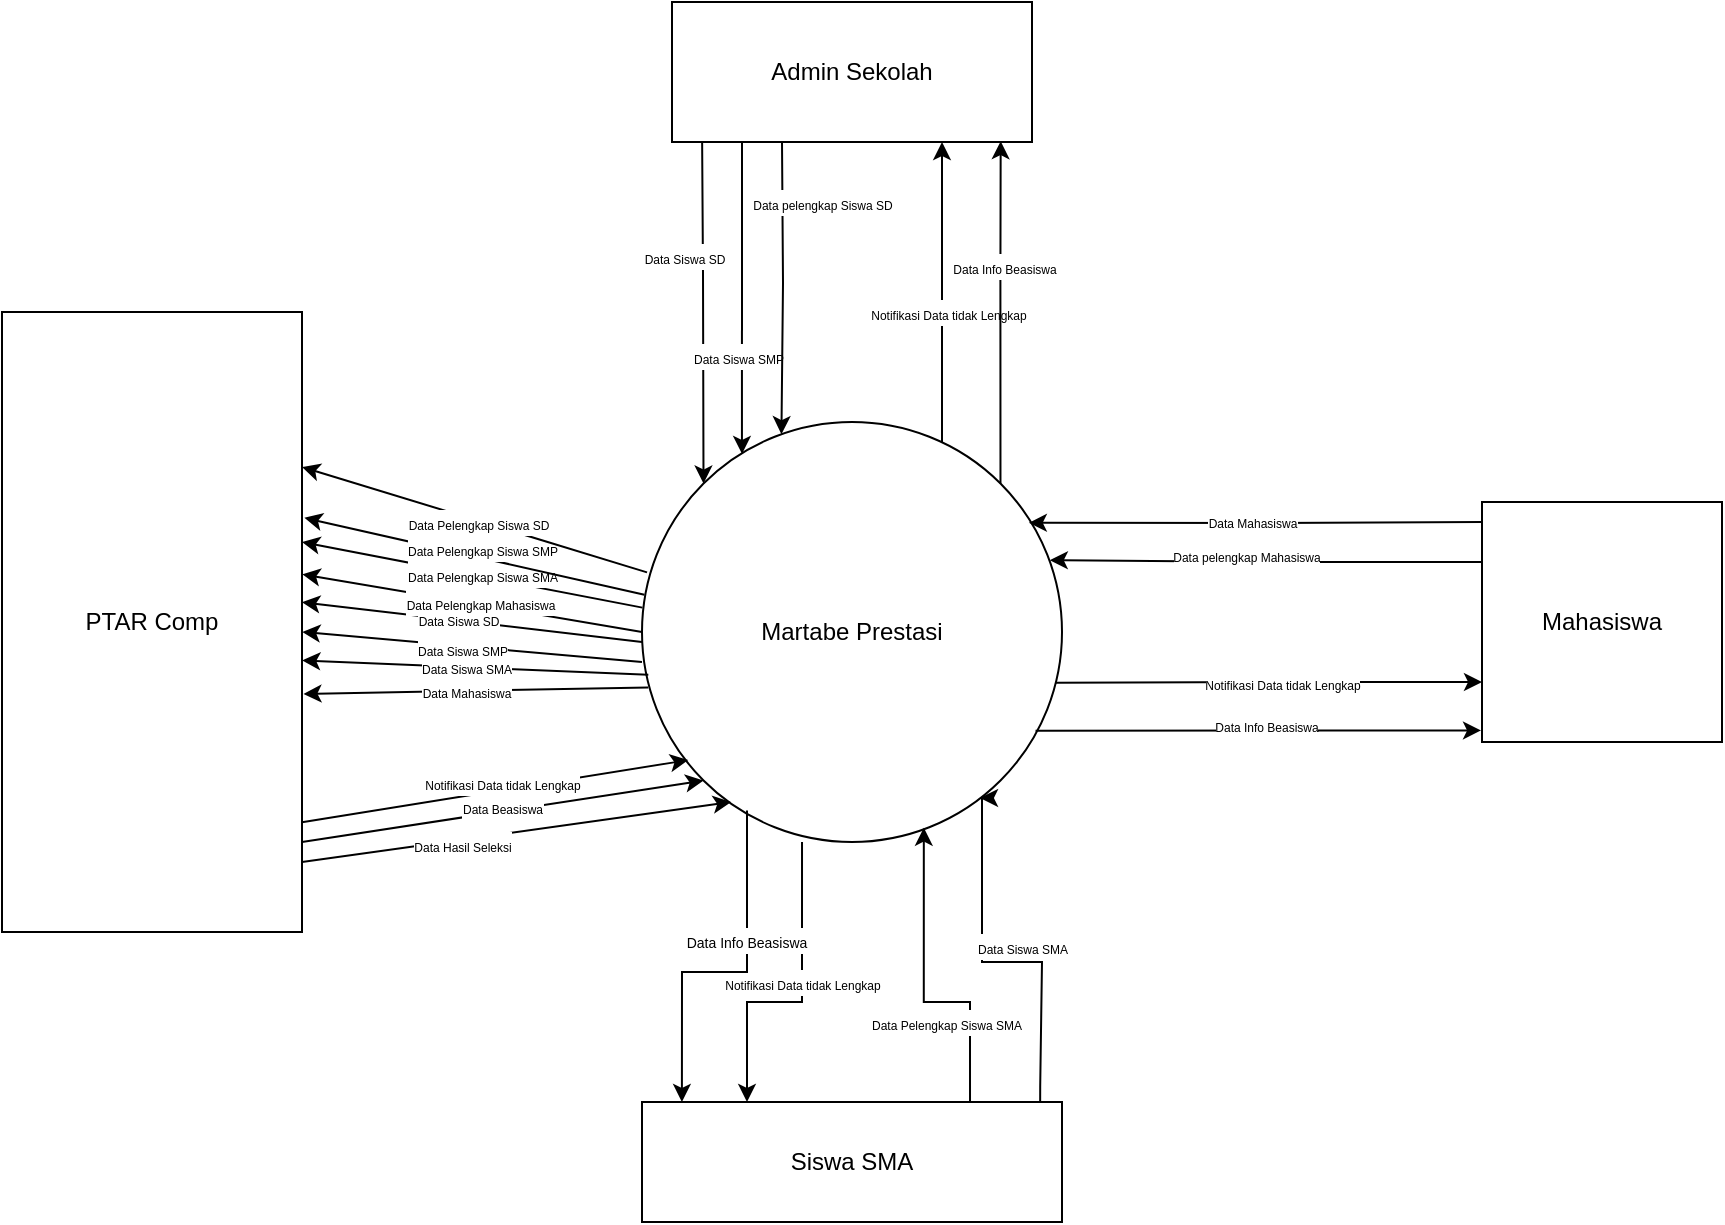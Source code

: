 <mxfile version="25.0.3">
  <diagram name="Page-1" id="JUfwodaAkcbjcdDaMNW-">
    <mxGraphModel dx="989" dy="473" grid="1" gridSize="10" guides="1" tooltips="1" connect="1" arrows="1" fold="1" page="1" pageScale="1" pageWidth="850" pageHeight="1100" math="0" shadow="0">
      <root>
        <mxCell id="0" />
        <mxCell id="1" parent="0" />
        <mxCell id="0kytxUGVmy7Aj0Verw1K-18" style="rounded=0;orthogonalLoop=1;jettySize=auto;html=1;exitX=0.015;exitY=0.632;exitDx=0;exitDy=0;entryX=1.005;entryY=0.616;entryDx=0;entryDy=0;entryPerimeter=0;exitPerimeter=0;" edge="1" parent="1" source="0kytxUGVmy7Aj0Verw1K-1" target="0kytxUGVmy7Aj0Verw1K-2">
          <mxGeometry relative="1" as="geometry" />
        </mxCell>
        <mxCell id="0kytxUGVmy7Aj0Verw1K-19" value="&lt;font style=&quot;font-size: 6px;&quot;&gt;Data Mahasiswa&lt;/font&gt;" style="edgeLabel;html=1;align=center;verticalAlign=middle;resizable=0;points=[];" vertex="1" connectable="0" parent="0kytxUGVmy7Aj0Verw1K-18">
          <mxGeometry x="0.043" y="-1" relative="1" as="geometry">
            <mxPoint x="-1" as="offset" />
          </mxGeometry>
        </mxCell>
        <mxCell id="0kytxUGVmy7Aj0Verw1K-1" value="Martabe Prestasi" style="ellipse;whiteSpace=wrap;html=1;aspect=fixed;" vertex="1" parent="1">
          <mxGeometry x="330" y="230" width="210" height="210" as="geometry" />
        </mxCell>
        <mxCell id="0kytxUGVmy7Aj0Verw1K-37" style="rounded=0;orthogonalLoop=1;jettySize=auto;html=1;entryX=0.212;entryY=0.905;entryDx=0;entryDy=0;entryPerimeter=0;" edge="1" parent="1" target="0kytxUGVmy7Aj0Verw1K-1">
          <mxGeometry relative="1" as="geometry">
            <mxPoint x="370" y="420" as="targetPoint" />
            <mxPoint x="160" y="450" as="sourcePoint" />
          </mxGeometry>
        </mxCell>
        <mxCell id="0kytxUGVmy7Aj0Verw1K-38" value="&lt;font style=&quot;font-size: 6px;&quot;&gt;Data Hasil Seleksi&lt;/font&gt;" style="edgeLabel;html=1;align=center;verticalAlign=middle;resizable=0;points=[];" vertex="1" connectable="0" parent="0kytxUGVmy7Aj0Verw1K-37">
          <mxGeometry x="-0.698" y="-1" relative="1" as="geometry">
            <mxPoint x="47" y="-6" as="offset" />
          </mxGeometry>
        </mxCell>
        <mxCell id="0kytxUGVmy7Aj0Verw1K-2" value="PTAR Comp" style="rounded=0;whiteSpace=wrap;html=1;" vertex="1" parent="1">
          <mxGeometry x="10" y="175" width="150" height="310" as="geometry" />
        </mxCell>
        <mxCell id="0kytxUGVmy7Aj0Verw1K-26" style="edgeStyle=orthogonalEdgeStyle;rounded=0;orthogonalLoop=1;jettySize=auto;html=1;exitX=0.5;exitY=1;exitDx=0;exitDy=0;entryX=0;entryY=0;entryDx=0;entryDy=0;" edge="1" parent="1" target="0kytxUGVmy7Aj0Verw1K-1">
          <mxGeometry relative="1" as="geometry">
            <mxPoint x="360" y="80" as="sourcePoint" />
            <mxPoint x="360" y="230" as="targetPoint" />
          </mxGeometry>
        </mxCell>
        <mxCell id="0kytxUGVmy7Aj0Verw1K-27" value="&lt;font style=&quot;font-size: 6px;&quot;&gt;Data Siswa SD&lt;/font&gt;" style="edgeLabel;html=1;align=center;verticalAlign=middle;resizable=0;points=[];" vertex="1" connectable="0" parent="0kytxUGVmy7Aj0Verw1K-26">
          <mxGeometry x="-0.267" y="-1" relative="1" as="geometry">
            <mxPoint x="-9" as="offset" />
          </mxGeometry>
        </mxCell>
        <mxCell id="0kytxUGVmy7Aj0Verw1K-28" style="edgeStyle=orthogonalEdgeStyle;rounded=0;orthogonalLoop=1;jettySize=auto;html=1;exitX=0.75;exitY=1;exitDx=0;exitDy=0;entryX=0.238;entryY=0.095;entryDx=0;entryDy=0;entryPerimeter=0;" edge="1" parent="1">
          <mxGeometry relative="1" as="geometry">
            <mxPoint x="380" y="76" as="sourcePoint" />
            <mxPoint x="379.98" y="245.95" as="targetPoint" />
            <Array as="points" />
          </mxGeometry>
        </mxCell>
        <mxCell id="0kytxUGVmy7Aj0Verw1K-29" value="&lt;font style=&quot;font-size: 6px;&quot;&gt;Data Siswa SMP&lt;/font&gt;" style="edgeLabel;html=1;align=center;verticalAlign=middle;resizable=0;points=[];" vertex="1" connectable="0" parent="0kytxUGVmy7Aj0Verw1K-28">
          <mxGeometry x="0.42" y="-2" relative="1" as="geometry">
            <mxPoint as="offset" />
          </mxGeometry>
        </mxCell>
        <mxCell id="0kytxUGVmy7Aj0Verw1K-42" style="edgeStyle=orthogonalEdgeStyle;rounded=0;orthogonalLoop=1;jettySize=auto;html=1;exitX=0.75;exitY=1;exitDx=0;exitDy=0;exitPerimeter=0;startArrow=classic;startFill=1;endArrow=none;endFill=0;" edge="1" parent="1" source="0kytxUGVmy7Aj0Verw1K-3">
          <mxGeometry relative="1" as="geometry">
            <mxPoint x="480" y="100" as="sourcePoint" />
            <mxPoint x="480" y="240" as="targetPoint" />
          </mxGeometry>
        </mxCell>
        <mxCell id="0kytxUGVmy7Aj0Verw1K-44" value="&lt;font style=&quot;font-size: 6px;&quot;&gt;Notifikasi Data tidak Lengkap&lt;/font&gt;" style="edgeLabel;html=1;align=center;verticalAlign=middle;resizable=0;points=[];" vertex="1" connectable="0" parent="0kytxUGVmy7Aj0Verw1K-42">
          <mxGeometry x="0.138" y="2" relative="1" as="geometry">
            <mxPoint as="offset" />
          </mxGeometry>
        </mxCell>
        <mxCell id="0kytxUGVmy7Aj0Verw1K-47" style="edgeStyle=orthogonalEdgeStyle;rounded=0;orthogonalLoop=1;jettySize=auto;html=1;exitX=0.5;exitY=1;exitDx=0;exitDy=0;entryX=0.332;entryY=0.029;entryDx=0;entryDy=0;entryPerimeter=0;" edge="1" parent="1" target="0kytxUGVmy7Aj0Verw1K-1">
          <mxGeometry relative="1" as="geometry">
            <mxPoint x="400" y="90" as="sourcePoint" />
            <mxPoint x="400" y="230" as="targetPoint" />
          </mxGeometry>
        </mxCell>
        <mxCell id="0kytxUGVmy7Aj0Verw1K-48" value="&lt;font style=&quot;font-size: 6px;&quot;&gt;Data pelengkap Siswa SD&lt;/font&gt;" style="edgeLabel;html=1;align=center;verticalAlign=middle;resizable=0;points=[];" vertex="1" connectable="0" parent="0kytxUGVmy7Aj0Verw1K-47">
          <mxGeometry x="-0.664" y="-1" relative="1" as="geometry">
            <mxPoint x="21" y="5" as="offset" />
          </mxGeometry>
        </mxCell>
        <mxCell id="0kytxUGVmy7Aj0Verw1K-3" value="Admin Sekolah" style="rounded=0;whiteSpace=wrap;html=1;" vertex="1" parent="1">
          <mxGeometry x="345" y="20" width="180" height="70" as="geometry" />
        </mxCell>
        <mxCell id="0kytxUGVmy7Aj0Verw1K-51" style="edgeStyle=orthogonalEdgeStyle;rounded=0;orthogonalLoop=1;jettySize=auto;html=1;exitX=0.25;exitY=0;exitDx=0;exitDy=0;entryX=0.381;entryY=1;entryDx=0;entryDy=0;entryPerimeter=0;startArrow=classic;startFill=1;endArrow=none;endFill=0;" edge="1" parent="1" source="0kytxUGVmy7Aj0Verw1K-4" target="0kytxUGVmy7Aj0Verw1K-1">
          <mxGeometry relative="1" as="geometry">
            <Array as="points">
              <mxPoint x="383" y="520" />
              <mxPoint x="410" y="520" />
            </Array>
          </mxGeometry>
        </mxCell>
        <mxCell id="0kytxUGVmy7Aj0Verw1K-52" value="&lt;font style=&quot;font-size: 6px;&quot;&gt;Notifikasi Data tidak Lengkap&lt;/font&gt;" style="edgeLabel;html=1;align=center;verticalAlign=middle;resizable=0;points=[];" vertex="1" connectable="0" parent="0kytxUGVmy7Aj0Verw1K-51">
          <mxGeometry x="-0.553" relative="1" as="geometry">
            <mxPoint x="27" y="-25" as="offset" />
          </mxGeometry>
        </mxCell>
        <mxCell id="0kytxUGVmy7Aj0Verw1K-53" style="edgeStyle=orthogonalEdgeStyle;rounded=0;orthogonalLoop=1;jettySize=auto;html=1;exitX=0.781;exitY=0.015;exitDx=0;exitDy=0;entryX=0.671;entryY=0.966;entryDx=0;entryDy=0;entryPerimeter=0;exitPerimeter=0;" edge="1" parent="1" source="0kytxUGVmy7Aj0Verw1K-4" target="0kytxUGVmy7Aj0Verw1K-1">
          <mxGeometry relative="1" as="geometry">
            <mxPoint x="524.98" y="570" as="sourcePoint" />
            <mxPoint x="472.48" y="440.0" as="targetPoint" />
            <Array as="points">
              <mxPoint x="494" y="520" />
              <mxPoint x="471" y="520" />
            </Array>
          </mxGeometry>
        </mxCell>
        <mxCell id="0kytxUGVmy7Aj0Verw1K-54" value="&lt;font style=&quot;font-size: 6px;&quot;&gt;Data Pelengkap Siswa SMA&lt;/font&gt;" style="edgeLabel;html=1;align=center;verticalAlign=middle;resizable=0;points=[];" vertex="1" connectable="0" parent="0kytxUGVmy7Aj0Verw1K-53">
          <mxGeometry x="-0.213" relative="1" as="geometry">
            <mxPoint y="10" as="offset" />
          </mxGeometry>
        </mxCell>
        <mxCell id="0kytxUGVmy7Aj0Verw1K-4" value="Siswa SMA" style="rounded=0;whiteSpace=wrap;html=1;" vertex="1" parent="1">
          <mxGeometry x="330" y="570" width="210" height="60" as="geometry" />
        </mxCell>
        <mxCell id="0kytxUGVmy7Aj0Verw1K-5" value="Mahasiswa" style="rounded=0;whiteSpace=wrap;html=1;" vertex="1" parent="1">
          <mxGeometry x="750" y="270" width="120" height="120" as="geometry" />
        </mxCell>
        <mxCell id="0kytxUGVmy7Aj0Verw1K-8" style="edgeStyle=orthogonalEdgeStyle;rounded=0;orthogonalLoop=1;jettySize=auto;html=1;exitX=0.095;exitY=0;exitDx=0;exitDy=0;startArrow=classic;startFill=1;endArrow=none;endFill=0;entryX=0.25;entryY=0.925;entryDx=0;entryDy=0;entryPerimeter=0;exitPerimeter=0;" edge="1" parent="1" source="0kytxUGVmy7Aj0Verw1K-4" target="0kytxUGVmy7Aj0Verw1K-1">
          <mxGeometry relative="1" as="geometry">
            <mxPoint x="383" y="450" as="targetPoint" />
          </mxGeometry>
        </mxCell>
        <mxCell id="0kytxUGVmy7Aj0Verw1K-9" value="&lt;font style=&quot;font-size: 7px;&quot;&gt;Data Info Beasiswa&lt;/font&gt;" style="edgeLabel;html=1;align=center;verticalAlign=middle;resizable=0;points=[];" vertex="1" connectable="0" parent="0kytxUGVmy7Aj0Verw1K-8">
          <mxGeometry x="0.279" y="1" relative="1" as="geometry">
            <mxPoint as="offset" />
          </mxGeometry>
        </mxCell>
        <mxCell id="0kytxUGVmy7Aj0Verw1K-10" style="edgeStyle=orthogonalEdgeStyle;rounded=0;orthogonalLoop=1;jettySize=auto;html=1;exitX=-0.004;exitY=0.952;exitDx=0;exitDy=0;startArrow=classic;startFill=1;endArrow=none;endFill=0;exitPerimeter=0;entryX=0.937;entryY=0.735;entryDx=0;entryDy=0;entryPerimeter=0;" edge="1" parent="1" source="0kytxUGVmy7Aj0Verw1K-5" target="0kytxUGVmy7Aj0Verw1K-1">
          <mxGeometry relative="1" as="geometry">
            <mxPoint x="530" y="384" as="targetPoint" />
          </mxGeometry>
        </mxCell>
        <mxCell id="0kytxUGVmy7Aj0Verw1K-11" value="&lt;font style=&quot;font-size: 6px;&quot;&gt;Data Info Beasiswa&lt;/font&gt;" style="edgeLabel;html=1;align=center;verticalAlign=middle;resizable=0;points=[];" vertex="1" connectable="0" parent="0kytxUGVmy7Aj0Verw1K-10">
          <mxGeometry x="0.006" y="3" relative="1" as="geometry">
            <mxPoint x="4" y="-7" as="offset" />
          </mxGeometry>
        </mxCell>
        <mxCell id="0kytxUGVmy7Aj0Verw1K-12" style="rounded=0;orthogonalLoop=1;jettySize=auto;html=1;entryX=0;entryY=1;entryDx=0;entryDy=0;" edge="1" parent="1" target="0kytxUGVmy7Aj0Verw1K-1">
          <mxGeometry relative="1" as="geometry">
            <mxPoint x="160" y="440" as="sourcePoint" />
            <mxPoint x="350" y="440" as="targetPoint" />
          </mxGeometry>
        </mxCell>
        <mxCell id="0kytxUGVmy7Aj0Verw1K-13" value="&lt;font style=&quot;font-size: 6px;&quot;&gt;Data Beasiswa&lt;/font&gt;" style="edgeLabel;html=1;align=center;verticalAlign=middle;resizable=0;points=[];" vertex="1" connectable="0" parent="0kytxUGVmy7Aj0Verw1K-12">
          <mxGeometry x="0.379" y="2" relative="1" as="geometry">
            <mxPoint x="-38" y="5" as="offset" />
          </mxGeometry>
        </mxCell>
        <mxCell id="0kytxUGVmy7Aj0Verw1K-14" style="edgeStyle=orthogonalEdgeStyle;rounded=0;orthogonalLoop=1;jettySize=auto;html=1;entryX=0.921;entryY=0.24;entryDx=0;entryDy=0;entryPerimeter=0;" edge="1" parent="1" target="0kytxUGVmy7Aj0Verw1K-1">
          <mxGeometry relative="1" as="geometry">
            <mxPoint x="750" y="280" as="sourcePoint" />
            <mxPoint x="530" y="280" as="targetPoint" />
          </mxGeometry>
        </mxCell>
        <mxCell id="0kytxUGVmy7Aj0Verw1K-15" value="&lt;font style=&quot;font-size: 6px;&quot;&gt;Data Mahasiswa&lt;/font&gt;" style="edgeLabel;html=1;align=center;verticalAlign=middle;resizable=0;points=[];" vertex="1" connectable="0" parent="0kytxUGVmy7Aj0Verw1K-14">
          <mxGeometry x="0.018" y="-4" relative="1" as="geometry">
            <mxPoint y="2" as="offset" />
          </mxGeometry>
        </mxCell>
        <mxCell id="0kytxUGVmy7Aj0Verw1K-16" style="edgeStyle=orthogonalEdgeStyle;rounded=0;orthogonalLoop=1;jettySize=auto;html=1;exitX=0.948;exitY=0;exitDx=0;exitDy=0;exitPerimeter=0;" edge="1" parent="1" source="0kytxUGVmy7Aj0Verw1K-4">
          <mxGeometry relative="1" as="geometry">
            <mxPoint x="530" y="564" as="sourcePoint" />
            <mxPoint x="499" y="418" as="targetPoint" />
            <Array as="points">
              <mxPoint x="529" y="562" />
              <mxPoint x="530" y="562" />
              <mxPoint x="530" y="500" />
              <mxPoint x="500" y="500" />
              <mxPoint x="500" y="418" />
            </Array>
          </mxGeometry>
        </mxCell>
        <mxCell id="0kytxUGVmy7Aj0Verw1K-17" value="&lt;font style=&quot;font-size: 6px;&quot;&gt;Data Siswa SMA&lt;/font&gt;" style="edgeLabel;html=1;align=center;verticalAlign=middle;resizable=0;points=[];" vertex="1" connectable="0" parent="0kytxUGVmy7Aj0Verw1K-16">
          <mxGeometry x="-0.13" relative="1" as="geometry">
            <mxPoint x="-1" y="-8" as="offset" />
          </mxGeometry>
        </mxCell>
        <mxCell id="0kytxUGVmy7Aj0Verw1K-20" style="rounded=0;orthogonalLoop=1;jettySize=auto;html=1;startArrow=classic;startFill=1;endArrow=none;endFill=0;entryX=0.015;entryY=0.602;entryDx=0;entryDy=0;entryPerimeter=0;exitX=1.001;exitY=0.562;exitDx=0;exitDy=0;exitPerimeter=0;" edge="1" parent="1" source="0kytxUGVmy7Aj0Verw1K-2" target="0kytxUGVmy7Aj0Verw1K-1">
          <mxGeometry relative="1" as="geometry">
            <mxPoint x="160" y="320" as="sourcePoint" />
            <mxPoint x="330" y="320" as="targetPoint" />
          </mxGeometry>
        </mxCell>
        <mxCell id="0kytxUGVmy7Aj0Verw1K-21" value="&lt;font style=&quot;font-size: 6px;&quot;&gt;Data Siswa SMA&lt;/font&gt;" style="edgeLabel;html=1;align=center;verticalAlign=middle;resizable=0;points=[];" vertex="1" connectable="0" parent="0kytxUGVmy7Aj0Verw1K-20">
          <mxGeometry x="-0.061" y="1" relative="1" as="geometry">
            <mxPoint as="offset" />
          </mxGeometry>
        </mxCell>
        <mxCell id="0kytxUGVmy7Aj0Verw1K-24" style="edgeStyle=orthogonalEdgeStyle;rounded=0;orthogonalLoop=1;jettySize=auto;html=1;exitX=1;exitY=0;exitDx=0;exitDy=0;entryX=0.913;entryY=0.994;entryDx=0;entryDy=0;entryPerimeter=0;" edge="1" parent="1" source="0kytxUGVmy7Aj0Verw1K-1" target="0kytxUGVmy7Aj0Verw1K-3">
          <mxGeometry relative="1" as="geometry" />
        </mxCell>
        <mxCell id="0kytxUGVmy7Aj0Verw1K-25" value="&lt;font style=&quot;font-size: 6px;&quot;&gt;Data Info Beasiswa&lt;/font&gt;" style="edgeLabel;html=1;align=center;verticalAlign=middle;resizable=0;points=[];" vertex="1" connectable="0" parent="0kytxUGVmy7Aj0Verw1K-24">
          <mxGeometry x="0.314" y="-1" relative="1" as="geometry">
            <mxPoint y="3" as="offset" />
          </mxGeometry>
        </mxCell>
        <mxCell id="0kytxUGVmy7Aj0Verw1K-31" style="rounded=0;orthogonalLoop=1;jettySize=auto;html=1;exitX=1.001;exitY=0.516;exitDx=0;exitDy=0;startArrow=classic;startFill=1;endArrow=none;endFill=0;exitPerimeter=0;" edge="1" parent="1" source="0kytxUGVmy7Aj0Verw1K-2">
          <mxGeometry relative="1" as="geometry">
            <mxPoint x="160.0" y="305.0" as="sourcePoint" />
            <mxPoint x="330" y="350" as="targetPoint" />
          </mxGeometry>
        </mxCell>
        <mxCell id="0kytxUGVmy7Aj0Verw1K-32" value="&lt;font style=&quot;font-size: 6px;&quot;&gt;Data Siswa SMP&lt;/font&gt;" style="edgeLabel;html=1;align=center;verticalAlign=middle;resizable=0;points=[];" vertex="1" connectable="0" parent="0kytxUGVmy7Aj0Verw1K-31">
          <mxGeometry x="0.461" y="2" relative="1" as="geometry">
            <mxPoint x="-45" y="-1" as="offset" />
          </mxGeometry>
        </mxCell>
        <mxCell id="0kytxUGVmy7Aj0Verw1K-33" style="rounded=0;orthogonalLoop=1;jettySize=auto;html=1;startArrow=classic;startFill=1;endArrow=none;endFill=0;entryX=0;entryY=0.524;entryDx=0;entryDy=0;exitX=1;exitY=0.468;exitDx=0;exitDy=0;exitPerimeter=0;entryPerimeter=0;" edge="1" parent="1" source="0kytxUGVmy7Aj0Verw1K-2" target="0kytxUGVmy7Aj0Verw1K-1">
          <mxGeometry relative="1" as="geometry">
            <mxPoint x="160" y="290" as="sourcePoint" />
            <mxPoint x="340" y="289" as="targetPoint" />
          </mxGeometry>
        </mxCell>
        <mxCell id="0kytxUGVmy7Aj0Verw1K-34" value="&lt;font style=&quot;font-size: 6px;&quot;&gt;Data Siswa SD&lt;/font&gt;" style="edgeLabel;html=1;align=center;verticalAlign=middle;resizable=0;points=[];" vertex="1" connectable="0" parent="0kytxUGVmy7Aj0Verw1K-33">
          <mxGeometry x="0.461" y="2" relative="1" as="geometry">
            <mxPoint x="-47" y="-5" as="offset" />
          </mxGeometry>
        </mxCell>
        <mxCell id="0kytxUGVmy7Aj0Verw1K-40" style="rounded=0;orthogonalLoop=1;jettySize=auto;html=1;exitX=1;exitY=0.823;exitDx=0;exitDy=0;entryX=0.11;entryY=0.805;entryDx=0;entryDy=0;entryPerimeter=0;exitPerimeter=0;" edge="1" parent="1" source="0kytxUGVmy7Aj0Verw1K-2" target="0kytxUGVmy7Aj0Verw1K-1">
          <mxGeometry relative="1" as="geometry" />
        </mxCell>
        <mxCell id="0kytxUGVmy7Aj0Verw1K-41" value="&lt;font style=&quot;font-size: 6px;&quot;&gt;Notifikasi Data tidak Lengkap&lt;/font&gt;" style="edgeLabel;html=1;align=center;verticalAlign=middle;resizable=0;points=[];" vertex="1" connectable="0" parent="0kytxUGVmy7Aj0Verw1K-40">
          <mxGeometry x="-0.098" relative="1" as="geometry">
            <mxPoint x="13" y="-6" as="offset" />
          </mxGeometry>
        </mxCell>
        <mxCell id="0kytxUGVmy7Aj0Verw1K-45" style="edgeStyle=orthogonalEdgeStyle;rounded=0;orthogonalLoop=1;jettySize=auto;html=1;exitX=0;exitY=0.75;exitDx=0;exitDy=0;entryX=0.984;entryY=0.621;entryDx=0;entryDy=0;entryPerimeter=0;startArrow=classic;startFill=1;endArrow=none;endFill=0;" edge="1" parent="1" source="0kytxUGVmy7Aj0Verw1K-5" target="0kytxUGVmy7Aj0Verw1K-1">
          <mxGeometry relative="1" as="geometry" />
        </mxCell>
        <mxCell id="0kytxUGVmy7Aj0Verw1K-46" value="&lt;font style=&quot;font-size: 6px;&quot;&gt;Notifikasi Data tidak Lengkap&lt;/font&gt;" style="edgeLabel;html=1;align=center;verticalAlign=middle;resizable=0;points=[];" vertex="1" connectable="0" parent="0kytxUGVmy7Aj0Verw1K-45">
          <mxGeometry x="-0.259" relative="1" as="geometry">
            <mxPoint x="-21" as="offset" />
          </mxGeometry>
        </mxCell>
        <mxCell id="0kytxUGVmy7Aj0Verw1K-49" style="edgeStyle=orthogonalEdgeStyle;rounded=0;orthogonalLoop=1;jettySize=auto;html=1;exitX=0;exitY=0.25;exitDx=0;exitDy=0;entryX=0.971;entryY=0.329;entryDx=0;entryDy=0;entryPerimeter=0;" edge="1" parent="1" source="0kytxUGVmy7Aj0Verw1K-5" target="0kytxUGVmy7Aj0Verw1K-1">
          <mxGeometry relative="1" as="geometry">
            <mxPoint x="540" y="300" as="targetPoint" />
          </mxGeometry>
        </mxCell>
        <mxCell id="0kytxUGVmy7Aj0Verw1K-50" value="&lt;font style=&quot;font-size: 6px;&quot;&gt;Data pelengkap Mahasiswa&lt;/font&gt;" style="edgeLabel;html=1;align=center;verticalAlign=middle;resizable=0;points=[];" vertex="1" connectable="0" parent="0kytxUGVmy7Aj0Verw1K-49">
          <mxGeometry x="0.284" y="-3" relative="1" as="geometry">
            <mxPoint x="20" as="offset" />
          </mxGeometry>
        </mxCell>
        <mxCell id="0kytxUGVmy7Aj0Verw1K-55" value="" style="endArrow=classic;html=1;rounded=0;exitX=0;exitY=0.5;exitDx=0;exitDy=0;entryX=1.001;entryY=0.423;entryDx=0;entryDy=0;entryPerimeter=0;" edge="1" parent="1" source="0kytxUGVmy7Aj0Verw1K-1" target="0kytxUGVmy7Aj0Verw1K-2">
          <mxGeometry width="50" height="50" relative="1" as="geometry">
            <mxPoint x="220" y="280" as="sourcePoint" />
            <mxPoint x="160" y="271" as="targetPoint" />
          </mxGeometry>
        </mxCell>
        <mxCell id="0kytxUGVmy7Aj0Verw1K-56" value="&lt;font style=&quot;font-size: 6px;&quot;&gt;Data Pelengkap Mahasiswa&lt;/font&gt;" style="edgeLabel;html=1;align=center;verticalAlign=middle;resizable=0;points=[];" vertex="1" connectable="0" parent="0kytxUGVmy7Aj0Verw1K-55">
          <mxGeometry x="0.16" y="1" relative="1" as="geometry">
            <mxPoint x="18" y="1" as="offset" />
          </mxGeometry>
        </mxCell>
        <mxCell id="0kytxUGVmy7Aj0Verw1K-57" value="" style="endArrow=classic;html=1;rounded=0;entryX=1;entryY=0.371;entryDx=0;entryDy=0;exitX=0.001;exitY=0.442;exitDx=0;exitDy=0;exitPerimeter=0;entryPerimeter=0;" edge="1" parent="1" source="0kytxUGVmy7Aj0Verw1K-1" target="0kytxUGVmy7Aj0Verw1K-2">
          <mxGeometry width="50" height="50" relative="1" as="geometry">
            <mxPoint x="340" y="270" as="sourcePoint" />
            <mxPoint x="340" y="280" as="targetPoint" />
          </mxGeometry>
        </mxCell>
        <mxCell id="0kytxUGVmy7Aj0Verw1K-58" value="&lt;font style=&quot;font-size: 6px;&quot;&gt;Data Pelengkap Siswa SMA&lt;/font&gt;" style="edgeLabel;html=1;align=center;verticalAlign=middle;resizable=0;points=[];" vertex="1" connectable="0" parent="0kytxUGVmy7Aj0Verw1K-57">
          <mxGeometry x="0.164" relative="1" as="geometry">
            <mxPoint x="19" y="2" as="offset" />
          </mxGeometry>
        </mxCell>
        <mxCell id="0kytxUGVmy7Aj0Verw1K-60" value="" style="endArrow=classic;html=1;rounded=0;exitX=0.001;exitY=0.421;exitDx=0;exitDy=0;exitPerimeter=0;entryX=1.008;entryY=0.332;entryDx=0;entryDy=0;entryPerimeter=0;" edge="1" parent="1" target="0kytxUGVmy7Aj0Verw1K-2">
          <mxGeometry width="50" height="50" relative="1" as="geometry">
            <mxPoint x="331.21" y="316.41" as="sourcePoint" />
            <mxPoint x="162" y="276" as="targetPoint" />
          </mxGeometry>
        </mxCell>
        <mxCell id="0kytxUGVmy7Aj0Verw1K-61" value="&lt;font style=&quot;font-size: 6px;&quot;&gt;Data Pelengkap Siswa SMP&lt;/font&gt;" style="edgeLabel;html=1;align=center;verticalAlign=middle;resizable=0;points=[];" vertex="1" connectable="0" parent="0kytxUGVmy7Aj0Verw1K-60">
          <mxGeometry x="0.337" y="-1" relative="1" as="geometry">
            <mxPoint x="32" y="3" as="offset" />
          </mxGeometry>
        </mxCell>
        <mxCell id="0kytxUGVmy7Aj0Verw1K-63" value="" style="endArrow=classic;html=1;rounded=0;exitX=0.012;exitY=0.358;exitDx=0;exitDy=0;exitPerimeter=0;entryX=1;entryY=0.25;entryDx=0;entryDy=0;" edge="1" parent="1" source="0kytxUGVmy7Aj0Verw1K-1" target="0kytxUGVmy7Aj0Verw1K-2">
          <mxGeometry width="50" height="50" relative="1" as="geometry">
            <mxPoint x="360" y="330" as="sourcePoint" />
            <mxPoint x="170" y="260" as="targetPoint" />
          </mxGeometry>
        </mxCell>
        <mxCell id="0kytxUGVmy7Aj0Verw1K-64" value="&lt;font style=&quot;font-size: 6px;&quot;&gt;Data Pelengkap Siswa SD&lt;/font&gt;" style="edgeLabel;html=1;align=center;verticalAlign=middle;resizable=0;points=[];" vertex="1" connectable="0" parent="0kytxUGVmy7Aj0Verw1K-63">
          <mxGeometry x="0.082" y="-1" relative="1" as="geometry">
            <mxPoint x="8" y="4" as="offset" />
          </mxGeometry>
        </mxCell>
      </root>
    </mxGraphModel>
  </diagram>
</mxfile>
